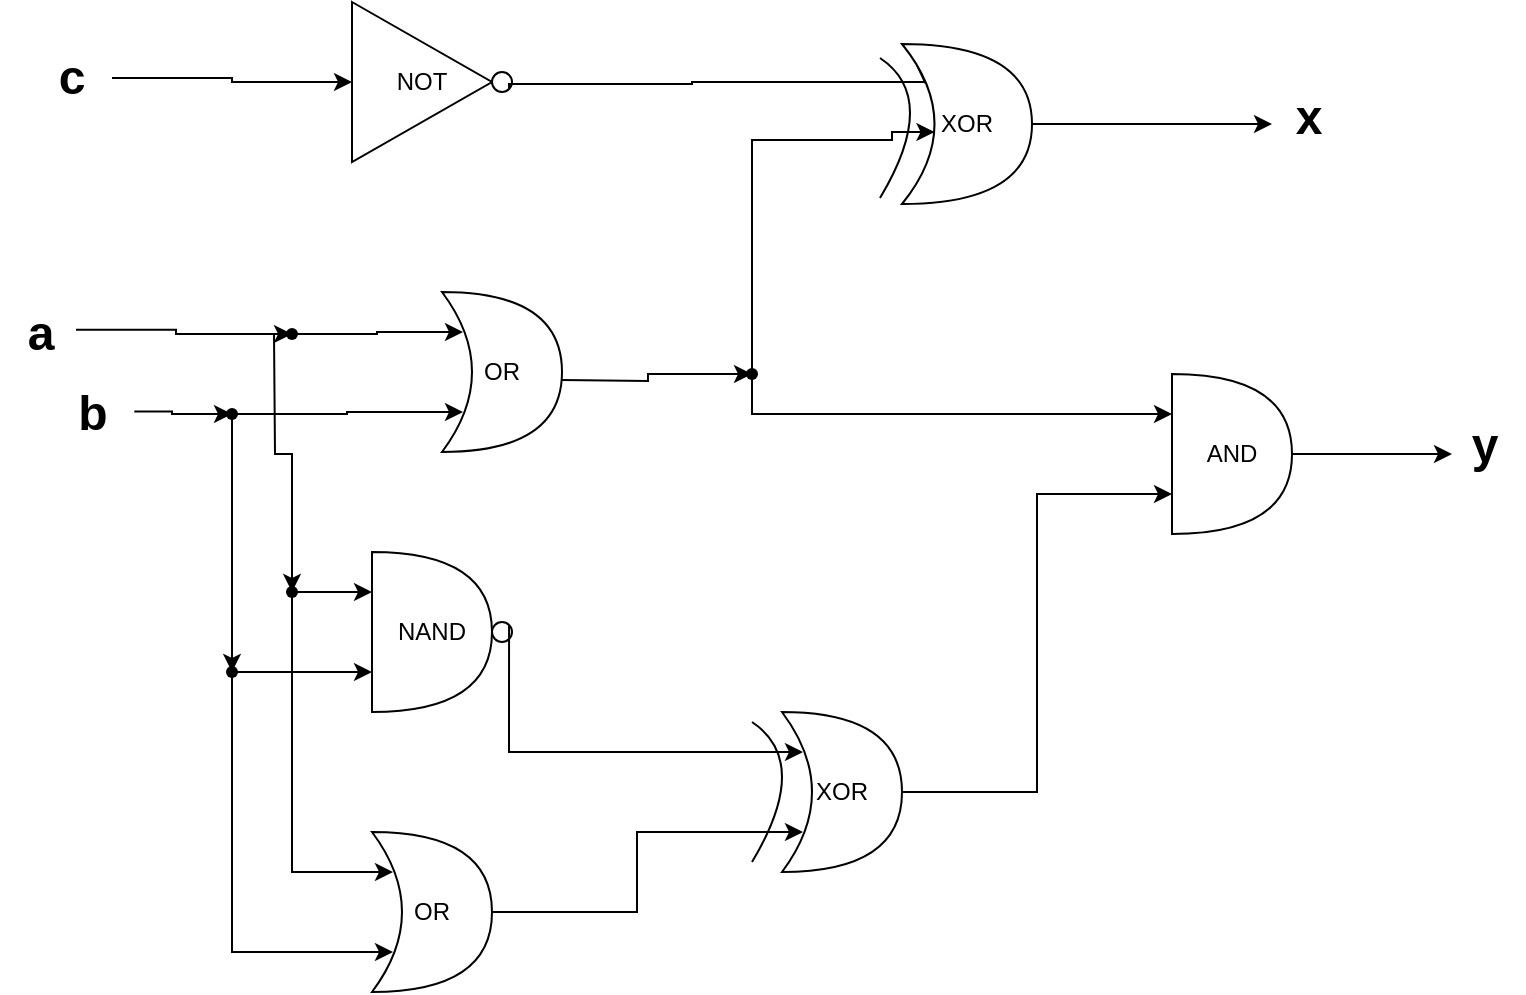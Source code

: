 <mxfile version="26.0.10">
  <diagram name="Page-1" id="JOta8-_nuycch0h57oxw">
    <mxGraphModel dx="983" dy="579" grid="1" gridSize="10" guides="1" tooltips="1" connect="1" arrows="1" fold="1" page="1" pageScale="1" pageWidth="850" pageHeight="1100" math="0" shadow="0">
      <root>
        <mxCell id="0" />
        <mxCell id="1" parent="0" />
        <mxCell id="fppiFULrpzGowXoUiGGQ-3" style="edgeStyle=orthogonalEdgeStyle;rounded=0;orthogonalLoop=1;jettySize=auto;html=1;entryX=0;entryY=0.5;entryDx=0;entryDy=0;" edge="1" parent="1" target="fppiFULrpzGowXoUiGGQ-2">
          <mxGeometry relative="1" as="geometry">
            <mxPoint x="90" y="43" as="sourcePoint" />
            <Array as="points">
              <mxPoint x="150" y="43" />
            </Array>
          </mxGeometry>
        </mxCell>
        <mxCell id="fppiFULrpzGowXoUiGGQ-2" value="NOT" style="triangle;whiteSpace=wrap;html=1;" vertex="1" parent="1">
          <mxGeometry x="210" y="5" width="70" height="80" as="geometry" />
        </mxCell>
        <mxCell id="fppiFULrpzGowXoUiGGQ-4" value="&lt;b&gt;&lt;font style=&quot;font-size: 24px;&quot;&gt;c&lt;/font&gt;&lt;/b&gt;" style="text;html=1;align=center;verticalAlign=middle;whiteSpace=wrap;rounded=0;" vertex="1" parent="1">
          <mxGeometry x="40" y="28" width="60" height="30" as="geometry" />
        </mxCell>
        <mxCell id="fppiFULrpzGowXoUiGGQ-7" value="" style="ellipse;whiteSpace=wrap;html=1;aspect=fixed;" vertex="1" parent="1">
          <mxGeometry x="280" y="40" width="10" height="10" as="geometry" />
        </mxCell>
        <mxCell id="fppiFULrpzGowXoUiGGQ-17" value="" style="endArrow=none;html=1;rounded=0;curved=1;strokeColor=default;fontStyle=2" edge="1" parent="1">
          <mxGeometry width="50" height="50" relative="1" as="geometry">
            <mxPoint x="410" y="435" as="sourcePoint" />
            <mxPoint x="410" y="365" as="targetPoint" />
            <Array as="points">
              <mxPoint x="440" y="385" />
            </Array>
          </mxGeometry>
        </mxCell>
        <mxCell id="fppiFULrpzGowXoUiGGQ-20" value="" style="ellipse;whiteSpace=wrap;html=1;aspect=fixed;" vertex="1" parent="1">
          <mxGeometry x="280" y="315" width="10" height="10" as="geometry" />
        </mxCell>
        <mxCell id="fppiFULrpzGowXoUiGGQ-21" value="NAND" style="shape=or;whiteSpace=wrap;html=1;" vertex="1" parent="1">
          <mxGeometry x="220" y="280" width="60" height="80" as="geometry" />
        </mxCell>
        <mxCell id="fppiFULrpzGowXoUiGGQ-25" value="" style="endArrow=none;html=1;rounded=0;curved=1;strokeColor=default;fontStyle=2" edge="1" parent="1">
          <mxGeometry width="50" height="50" relative="1" as="geometry">
            <mxPoint x="474" y="103" as="sourcePoint" />
            <mxPoint x="474" y="33" as="targetPoint" />
            <Array as="points">
              <mxPoint x="504" y="53" />
            </Array>
          </mxGeometry>
        </mxCell>
        <mxCell id="fppiFULrpzGowXoUiGGQ-37" value="&lt;b&gt;&lt;font style=&quot;font-size: 24px;&quot;&gt;a&lt;/font&gt;&lt;/b&gt;" style="text;html=1;align=center;verticalAlign=middle;resizable=0;points=[];autosize=1;strokeColor=none;fillColor=none;" vertex="1" parent="1">
          <mxGeometry x="34" y="151" width="40" height="40" as="geometry" />
        </mxCell>
        <mxCell id="fppiFULrpzGowXoUiGGQ-38" value="&lt;b&gt;&lt;font style=&quot;font-size: 24px;&quot;&gt;b&lt;/font&gt;&lt;/b&gt;" style="text;html=1;align=center;verticalAlign=middle;resizable=0;points=[];autosize=1;strokeColor=none;fillColor=none;" vertex="1" parent="1">
          <mxGeometry x="60" y="191" width="40" height="40" as="geometry" />
        </mxCell>
        <mxCell id="fppiFULrpzGowXoUiGGQ-117" style="edgeStyle=orthogonalEdgeStyle;rounded=0;orthogonalLoop=1;jettySize=auto;html=1;exitDx=0;exitDy=0;exitPerimeter=0;entryX=0.25;entryY=0.5;entryDx=0;entryDy=0;entryPerimeter=0;" edge="1" parent="1" source="fppiFULrpzGowXoUiGGQ-122">
          <mxGeometry relative="1" as="geometry">
            <mxPoint x="501.25" y="70" as="targetPoint" />
            <mxPoint x="315" y="194" as="sourcePoint" />
            <Array as="points">
              <mxPoint x="410" y="194" />
              <mxPoint x="410" y="74" />
              <mxPoint x="480" y="74" />
              <mxPoint x="480" y="70" />
            </Array>
          </mxGeometry>
        </mxCell>
        <mxCell id="fppiFULrpzGowXoUiGGQ-82" value="OR" style="shape=xor;whiteSpace=wrap;html=1;" vertex="1" parent="1">
          <mxGeometry x="255" y="150" width="60" height="80" as="geometry" />
        </mxCell>
        <mxCell id="fppiFULrpzGowXoUiGGQ-118" style="edgeStyle=orthogonalEdgeStyle;rounded=0;orthogonalLoop=1;jettySize=auto;html=1;exitX=1;exitY=0;exitDx=0;exitDy=0;entryX=0.175;entryY=0.25;entryDx=0;entryDy=0;entryPerimeter=0;" edge="1" parent="1" source="fppiFULrpzGowXoUiGGQ-20" target="fppiFULrpzGowXoUiGGQ-83">
          <mxGeometry relative="1" as="geometry">
            <Array as="points">
              <mxPoint x="289" y="380" />
            </Array>
          </mxGeometry>
        </mxCell>
        <mxCell id="fppiFULrpzGowXoUiGGQ-83" value="XOR" style="shape=xor;whiteSpace=wrap;html=1;" vertex="1" parent="1">
          <mxGeometry x="425" y="360" width="60" height="80" as="geometry" />
        </mxCell>
        <mxCell id="fppiFULrpzGowXoUiGGQ-113" style="edgeStyle=orthogonalEdgeStyle;rounded=0;orthogonalLoop=1;jettySize=auto;html=1;exitX=1;exitY=1;exitDx=0;exitDy=0;entryX=0.175;entryY=0.25;entryDx=0;entryDy=0;entryPerimeter=0;" edge="1" parent="1" source="fppiFULrpzGowXoUiGGQ-7" target="fppiFULrpzGowXoUiGGQ-84">
          <mxGeometry relative="1" as="geometry">
            <Array as="points">
              <mxPoint x="289" y="46" />
              <mxPoint x="380" y="46" />
              <mxPoint x="480" y="45" />
            </Array>
          </mxGeometry>
        </mxCell>
        <mxCell id="fppiFULrpzGowXoUiGGQ-127" style="edgeStyle=orthogonalEdgeStyle;rounded=0;orthogonalLoop=1;jettySize=auto;html=1;exitX=1;exitY=0.5;exitDx=0;exitDy=0;exitPerimeter=0;" edge="1" parent="1" source="fppiFULrpzGowXoUiGGQ-84">
          <mxGeometry relative="1" as="geometry">
            <mxPoint x="670" y="66" as="targetPoint" />
          </mxGeometry>
        </mxCell>
        <mxCell id="fppiFULrpzGowXoUiGGQ-84" value="XOR" style="shape=xor;whiteSpace=wrap;html=1;" vertex="1" parent="1">
          <mxGeometry x="485" y="26" width="65" height="80" as="geometry" />
        </mxCell>
        <mxCell id="fppiFULrpzGowXoUiGGQ-92" style="edgeStyle=orthogonalEdgeStyle;rounded=0;orthogonalLoop=1;jettySize=auto;html=1;exitDx=0;exitDy=0;exitPerimeter=0;entryX=0.175;entryY=0.25;entryDx=0;entryDy=0;entryPerimeter=0;" edge="1" parent="1" source="fppiFULrpzGowXoUiGGQ-96" target="fppiFULrpzGowXoUiGGQ-82">
          <mxGeometry relative="1" as="geometry" />
        </mxCell>
        <mxCell id="fppiFULrpzGowXoUiGGQ-93" style="edgeStyle=orthogonalEdgeStyle;rounded=0;orthogonalLoop=1;jettySize=auto;html=1;exitDx=0;exitDy=0;exitPerimeter=0;entryX=0.175;entryY=0.75;entryDx=0;entryDy=0;entryPerimeter=0;" edge="1" parent="1" source="fppiFULrpzGowXoUiGGQ-98" target="fppiFULrpzGowXoUiGGQ-82">
          <mxGeometry relative="1" as="geometry" />
        </mxCell>
        <mxCell id="fppiFULrpzGowXoUiGGQ-101" value="" style="edgeStyle=orthogonalEdgeStyle;rounded=0;orthogonalLoop=1;jettySize=auto;html=1;exitX=0.95;exitY=0.448;exitDx=0;exitDy=0;exitPerimeter=0;entryDx=0;entryDy=0;entryPerimeter=0;" edge="1" parent="1" source="fppiFULrpzGowXoUiGGQ-37" target="fppiFULrpzGowXoUiGGQ-96">
          <mxGeometry relative="1" as="geometry">
            <mxPoint x="72" y="169" as="sourcePoint" />
            <mxPoint x="266" y="170" as="targetPoint" />
          </mxGeometry>
        </mxCell>
        <mxCell id="fppiFULrpzGowXoUiGGQ-96" value="" style="shape=waypoint;sketch=0;size=6;pointerEvents=1;points=[];fillColor=none;resizable=0;rotatable=0;perimeter=centerPerimeter;snapToPoint=1;" vertex="1" parent="1">
          <mxGeometry x="170" y="161" width="20" height="20" as="geometry" />
        </mxCell>
        <mxCell id="fppiFULrpzGowXoUiGGQ-102" value="" style="edgeStyle=orthogonalEdgeStyle;rounded=0;orthogonalLoop=1;jettySize=auto;html=1;exitX=1.029;exitY=0.469;exitDx=0;exitDy=0;exitPerimeter=0;entryDx=0;entryDy=0;entryPerimeter=0;" edge="1" parent="1" source="fppiFULrpzGowXoUiGGQ-38" target="fppiFULrpzGowXoUiGGQ-98">
          <mxGeometry relative="1" as="geometry">
            <mxPoint x="101" y="210" as="sourcePoint" />
            <mxPoint x="266" y="210" as="targetPoint" />
          </mxGeometry>
        </mxCell>
        <mxCell id="fppiFULrpzGowXoUiGGQ-98" value="" style="shape=waypoint;sketch=0;size=6;pointerEvents=1;points=[];fillColor=none;resizable=0;rotatable=0;perimeter=centerPerimeter;snapToPoint=1;" vertex="1" parent="1">
          <mxGeometry x="140" y="201" width="20" height="20" as="geometry" />
        </mxCell>
        <mxCell id="fppiFULrpzGowXoUiGGQ-103" style="edgeStyle=orthogonalEdgeStyle;rounded=0;orthogonalLoop=1;jettySize=auto;html=1;exitDx=0;exitDy=0;exitPerimeter=0;entryX=0;entryY=0.25;entryDx=0;entryDy=0;entryPerimeter=0;" edge="1" parent="1" source="fppiFULrpzGowXoUiGGQ-99" target="fppiFULrpzGowXoUiGGQ-21">
          <mxGeometry relative="1" as="geometry">
            <mxPoint x="171" y="171" as="sourcePoint" />
            <mxPoint x="211" y="300" as="targetPoint" />
            <Array as="points">
              <mxPoint x="180" y="300" />
            </Array>
          </mxGeometry>
        </mxCell>
        <mxCell id="fppiFULrpzGowXoUiGGQ-104" style="edgeStyle=orthogonalEdgeStyle;rounded=0;orthogonalLoop=1;jettySize=auto;html=1;exitDx=0;exitDy=0;exitPerimeter=0;entryX=0;entryY=0.75;entryDx=0;entryDy=0;entryPerimeter=0;" edge="1" parent="1" source="fppiFULrpzGowXoUiGGQ-100" target="fppiFULrpzGowXoUiGGQ-21">
          <mxGeometry relative="1" as="geometry">
            <Array as="points">
              <mxPoint x="150" y="340" />
            </Array>
          </mxGeometry>
        </mxCell>
        <mxCell id="fppiFULrpzGowXoUiGGQ-105" value="OR" style="shape=xor;whiteSpace=wrap;html=1;" vertex="1" parent="1">
          <mxGeometry x="220" y="420" width="60" height="80" as="geometry" />
        </mxCell>
        <mxCell id="fppiFULrpzGowXoUiGGQ-106" value="" style="edgeStyle=orthogonalEdgeStyle;rounded=0;orthogonalLoop=1;jettySize=auto;html=1;exitX=0.475;exitY=0.979;exitDx=0;exitDy=0;exitPerimeter=0;entryDx=0;entryDy=0;entryPerimeter=0;" edge="1" parent="1" target="fppiFULrpzGowXoUiGGQ-99">
          <mxGeometry relative="1" as="geometry">
            <mxPoint x="171" y="171" as="sourcePoint" />
            <mxPoint x="211" y="300" as="targetPoint" />
            <Array as="points" />
          </mxGeometry>
        </mxCell>
        <mxCell id="fppiFULrpzGowXoUiGGQ-99" value="" style="shape=waypoint;sketch=0;size=6;pointerEvents=1;points=[];fillColor=none;resizable=0;rotatable=0;perimeter=centerPerimeter;snapToPoint=1;" vertex="1" parent="1">
          <mxGeometry x="170" y="290" width="20" height="20" as="geometry" />
        </mxCell>
        <mxCell id="fppiFULrpzGowXoUiGGQ-107" value="" style="edgeStyle=orthogonalEdgeStyle;rounded=0;orthogonalLoop=1;jettySize=auto;html=1;exitX=0.142;exitY=1.188;exitDx=0;exitDy=0;exitPerimeter=0;entryDx=0;entryDy=0;entryPerimeter=0;" edge="1" parent="1" source="fppiFULrpzGowXoUiGGQ-98" target="fppiFULrpzGowXoUiGGQ-100">
          <mxGeometry relative="1" as="geometry">
            <mxPoint x="150" y="211" as="sourcePoint" />
            <mxPoint x="220" y="340" as="targetPoint" />
            <Array as="points" />
          </mxGeometry>
        </mxCell>
        <mxCell id="fppiFULrpzGowXoUiGGQ-100" value="" style="shape=waypoint;sketch=0;size=6;pointerEvents=1;points=[];fillColor=none;resizable=0;rotatable=0;perimeter=centerPerimeter;snapToPoint=1;" vertex="1" parent="1">
          <mxGeometry x="140" y="330" width="20" height="20" as="geometry" />
        </mxCell>
        <mxCell id="fppiFULrpzGowXoUiGGQ-108" style="edgeStyle=orthogonalEdgeStyle;rounded=0;orthogonalLoop=1;jettySize=auto;html=1;exitX=0.85;exitY=1.362;exitDx=0;exitDy=0;exitPerimeter=0;entryX=0.175;entryY=0.25;entryDx=0;entryDy=0;entryPerimeter=0;" edge="1" parent="1" source="fppiFULrpzGowXoUiGGQ-99" target="fppiFULrpzGowXoUiGGQ-105">
          <mxGeometry relative="1" as="geometry">
            <Array as="points">
              <mxPoint x="180" y="440" />
            </Array>
          </mxGeometry>
        </mxCell>
        <mxCell id="fppiFULrpzGowXoUiGGQ-109" style="edgeStyle=orthogonalEdgeStyle;rounded=0;orthogonalLoop=1;jettySize=auto;html=1;exitX=0.183;exitY=0.904;exitDx=0;exitDy=0;exitPerimeter=0;entryX=0.175;entryY=0.75;entryDx=0;entryDy=0;entryPerimeter=0;" edge="1" parent="1" source="fppiFULrpzGowXoUiGGQ-100" target="fppiFULrpzGowXoUiGGQ-105">
          <mxGeometry relative="1" as="geometry">
            <Array as="points">
              <mxPoint x="150" y="480" />
            </Array>
          </mxGeometry>
        </mxCell>
        <mxCell id="fppiFULrpzGowXoUiGGQ-120" style="edgeStyle=orthogonalEdgeStyle;rounded=0;orthogonalLoop=1;jettySize=auto;html=1;exitX=1;exitY=0.5;exitDx=0;exitDy=0;exitPerimeter=0;entryX=0.175;entryY=0.75;entryDx=0;entryDy=0;entryPerimeter=0;" edge="1" parent="1" source="fppiFULrpzGowXoUiGGQ-105" target="fppiFULrpzGowXoUiGGQ-83">
          <mxGeometry relative="1" as="geometry" />
        </mxCell>
        <mxCell id="fppiFULrpzGowXoUiGGQ-126" style="edgeStyle=orthogonalEdgeStyle;rounded=0;orthogonalLoop=1;jettySize=auto;html=1;exitX=1;exitY=0.5;exitDx=0;exitDy=0;exitPerimeter=0;" edge="1" parent="1" source="fppiFULrpzGowXoUiGGQ-121">
          <mxGeometry relative="1" as="geometry">
            <mxPoint x="760" y="231" as="targetPoint" />
          </mxGeometry>
        </mxCell>
        <mxCell id="fppiFULrpzGowXoUiGGQ-121" value="AND" style="shape=or;whiteSpace=wrap;html=1;" vertex="1" parent="1">
          <mxGeometry x="620" y="191" width="60" height="80" as="geometry" />
        </mxCell>
        <mxCell id="fppiFULrpzGowXoUiGGQ-123" value="" style="edgeStyle=orthogonalEdgeStyle;rounded=0;orthogonalLoop=1;jettySize=auto;html=1;exitX=1;exitY=0.5;exitDx=0;exitDy=0;exitPerimeter=0;entryDx=0;entryDy=0;entryPerimeter=0;" edge="1" parent="1" target="fppiFULrpzGowXoUiGGQ-122">
          <mxGeometry relative="1" as="geometry">
            <mxPoint x="501.25" y="70" as="targetPoint" />
            <mxPoint x="315" y="194" as="sourcePoint" />
            <Array as="points" />
          </mxGeometry>
        </mxCell>
        <mxCell id="fppiFULrpzGowXoUiGGQ-122" value="" style="shape=waypoint;sketch=0;size=6;pointerEvents=1;points=[];fillColor=none;resizable=0;rotatable=0;perimeter=centerPerimeter;snapToPoint=1;" vertex="1" parent="1">
          <mxGeometry x="400" y="181" width="20" height="20" as="geometry" />
        </mxCell>
        <mxCell id="fppiFULrpzGowXoUiGGQ-124" style="edgeStyle=orthogonalEdgeStyle;rounded=0;orthogonalLoop=1;jettySize=auto;html=1;exitX=1.017;exitY=0.271;exitDx=0;exitDy=0;exitPerimeter=0;entryX=0;entryY=0.25;entryDx=0;entryDy=0;entryPerimeter=0;" edge="1" parent="1" source="fppiFULrpzGowXoUiGGQ-122" target="fppiFULrpzGowXoUiGGQ-121">
          <mxGeometry relative="1" as="geometry">
            <Array as="points">
              <mxPoint x="410" y="211" />
            </Array>
          </mxGeometry>
        </mxCell>
        <mxCell id="fppiFULrpzGowXoUiGGQ-125" style="edgeStyle=orthogonalEdgeStyle;rounded=0;orthogonalLoop=1;jettySize=auto;html=1;exitX=1;exitY=0.5;exitDx=0;exitDy=0;exitPerimeter=0;entryX=0;entryY=0.75;entryDx=0;entryDy=0;entryPerimeter=0;" edge="1" parent="1" source="fppiFULrpzGowXoUiGGQ-83" target="fppiFULrpzGowXoUiGGQ-121">
          <mxGeometry relative="1" as="geometry" />
        </mxCell>
        <mxCell id="fppiFULrpzGowXoUiGGQ-128" value="&lt;b&gt;&lt;font style=&quot;font-size: 24px;&quot;&gt;y&lt;/font&gt;&lt;/b&gt;" style="text;html=1;align=center;verticalAlign=middle;resizable=0;points=[];autosize=1;strokeColor=none;fillColor=none;" vertex="1" parent="1">
          <mxGeometry x="756" y="207" width="40" height="40" as="geometry" />
        </mxCell>
        <mxCell id="fppiFULrpzGowXoUiGGQ-129" value="&lt;b&gt;&lt;font style=&quot;font-size: 24px;&quot;&gt;x&lt;/font&gt;&lt;/b&gt;" style="text;html=1;align=center;verticalAlign=middle;resizable=0;points=[];autosize=1;strokeColor=none;fillColor=none;" vertex="1" parent="1">
          <mxGeometry x="668" y="43" width="40" height="40" as="geometry" />
        </mxCell>
      </root>
    </mxGraphModel>
  </diagram>
</mxfile>
